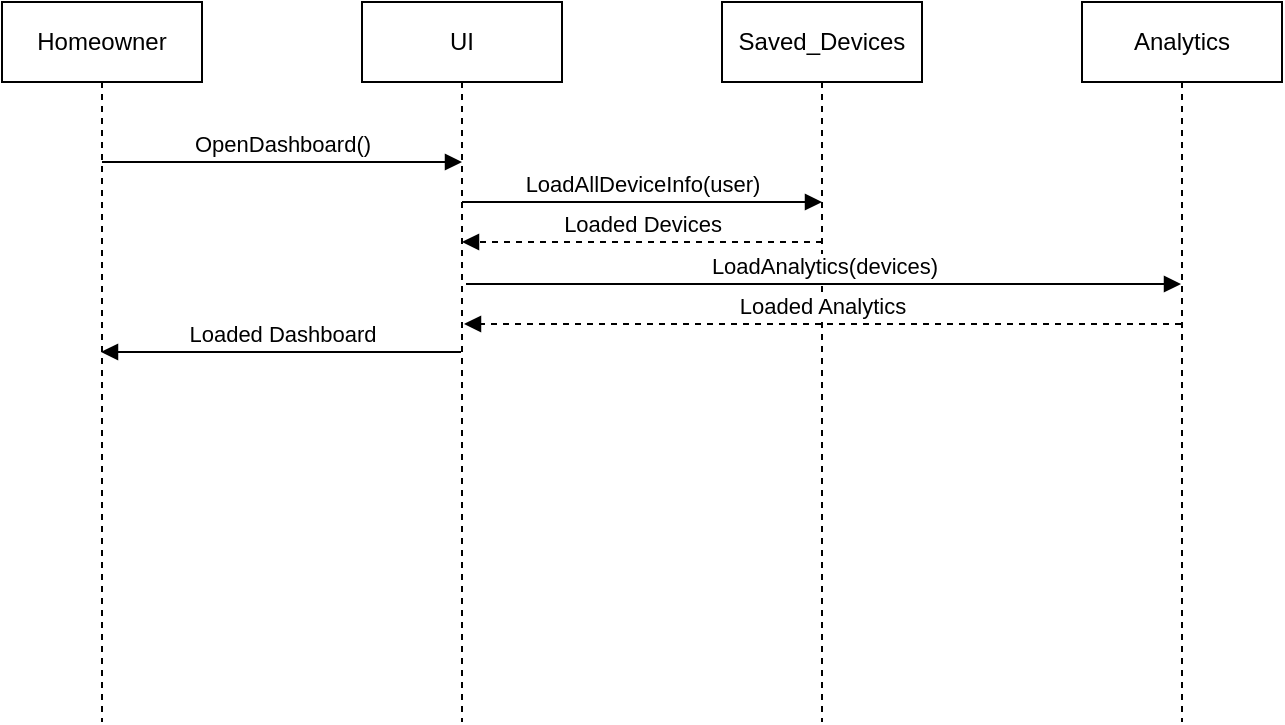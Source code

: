 <mxfile version="21.8.2" type="github">
  <diagram name="Page-1" id="2YBvvXClWsGukQMizWep">
    <mxGraphModel dx="1434" dy="750" grid="1" gridSize="10" guides="1" tooltips="1" connect="1" arrows="1" fold="1" page="1" pageScale="1" pageWidth="850" pageHeight="1100" math="0" shadow="0">
      <root>
        <mxCell id="0" />
        <mxCell id="1" parent="0" />
        <mxCell id="aM9ryv3xv72pqoxQDRHE-1" value="Homeowner" style="shape=umlLifeline;perimeter=lifelinePerimeter;whiteSpace=wrap;html=1;container=0;dropTarget=0;collapsible=0;recursiveResize=0;outlineConnect=0;portConstraint=eastwest;newEdgeStyle={&quot;edgeStyle&quot;:&quot;elbowEdgeStyle&quot;,&quot;elbow&quot;:&quot;vertical&quot;,&quot;curved&quot;:0,&quot;rounded&quot;:0};" parent="1" vertex="1">
          <mxGeometry x="40" y="40" width="100" height="360" as="geometry" />
        </mxCell>
        <mxCell id="aM9ryv3xv72pqoxQDRHE-5" value="UI" style="shape=umlLifeline;perimeter=lifelinePerimeter;whiteSpace=wrap;html=1;container=0;dropTarget=0;collapsible=0;recursiveResize=0;outlineConnect=0;portConstraint=eastwest;newEdgeStyle={&quot;edgeStyle&quot;:&quot;elbowEdgeStyle&quot;,&quot;elbow&quot;:&quot;vertical&quot;,&quot;curved&quot;:0,&quot;rounded&quot;:0};" parent="1" vertex="1">
          <mxGeometry x="220" y="40" width="100" height="360" as="geometry" />
        </mxCell>
        <mxCell id="aM9ryv3xv72pqoxQDRHE-7" value="OpenDashboard()" style="html=1;verticalAlign=bottom;endArrow=block;edgeStyle=elbowEdgeStyle;elbow=vertical;curved=0;rounded=0;" parent="1" source="aM9ryv3xv72pqoxQDRHE-1" edge="1">
          <mxGeometry relative="1" as="geometry">
            <mxPoint x="95" y="120" as="sourcePoint" />
            <Array as="points">
              <mxPoint x="180" y="120" />
            </Array>
            <mxPoint x="270" y="120" as="targetPoint" />
          </mxGeometry>
        </mxCell>
        <mxCell id="aM9ryv3xv72pqoxQDRHE-9" value="Loaded Dashboard" style="html=1;verticalAlign=bottom;endArrow=block;edgeStyle=elbowEdgeStyle;elbow=vertical;curved=0;rounded=0;" parent="1" edge="1">
          <mxGeometry relative="1" as="geometry">
            <mxPoint x="269.5" y="215" as="sourcePoint" />
            <Array as="points">
              <mxPoint x="190" y="215" />
            </Array>
            <mxPoint x="89.5" y="215" as="targetPoint" />
          </mxGeometry>
        </mxCell>
        <mxCell id="8fsABqZ9mkiLqo2HBE2c-2" value="Saved_Devices" style="shape=umlLifeline;perimeter=lifelinePerimeter;whiteSpace=wrap;html=1;container=0;dropTarget=0;collapsible=0;recursiveResize=0;outlineConnect=0;portConstraint=eastwest;newEdgeStyle={&quot;edgeStyle&quot;:&quot;elbowEdgeStyle&quot;,&quot;elbow&quot;:&quot;vertical&quot;,&quot;curved&quot;:0,&quot;rounded&quot;:0};" vertex="1" parent="1">
          <mxGeometry x="400" y="40" width="100" height="360" as="geometry" />
        </mxCell>
        <mxCell id="8fsABqZ9mkiLqo2HBE2c-4" value="Analytics" style="shape=umlLifeline;perimeter=lifelinePerimeter;whiteSpace=wrap;html=1;container=0;dropTarget=0;collapsible=0;recursiveResize=0;outlineConnect=0;portConstraint=eastwest;newEdgeStyle={&quot;edgeStyle&quot;:&quot;elbowEdgeStyle&quot;,&quot;elbow&quot;:&quot;vertical&quot;,&quot;curved&quot;:0,&quot;rounded&quot;:0};" vertex="1" parent="1">
          <mxGeometry x="580" y="40" width="100" height="360" as="geometry" />
        </mxCell>
        <mxCell id="8fsABqZ9mkiLqo2HBE2c-6" value="LoadAllDeviceInfo(user)" style="html=1;verticalAlign=bottom;endArrow=block;edgeStyle=elbowEdgeStyle;elbow=vertical;curved=0;rounded=0;" edge="1" parent="1">
          <mxGeometry relative="1" as="geometry">
            <mxPoint x="270" y="140" as="sourcePoint" />
            <Array as="points">
              <mxPoint x="361" y="140" />
            </Array>
            <mxPoint x="450" y="140" as="targetPoint" />
          </mxGeometry>
        </mxCell>
        <mxCell id="8fsABqZ9mkiLqo2HBE2c-8" value="Loaded Devices" style="html=1;verticalAlign=bottom;endArrow=block;edgeStyle=elbowEdgeStyle;elbow=vertical;curved=0;rounded=0;dashed=1;" edge="1" parent="1">
          <mxGeometry relative="1" as="geometry">
            <mxPoint x="450" y="160" as="sourcePoint" />
            <Array as="points">
              <mxPoint x="370.5" y="160" />
            </Array>
            <mxPoint x="270" y="160" as="targetPoint" />
          </mxGeometry>
        </mxCell>
        <mxCell id="8fsABqZ9mkiLqo2HBE2c-9" value="LoadAnalytics(devices)" style="html=1;verticalAlign=bottom;endArrow=block;edgeStyle=elbowEdgeStyle;elbow=vertical;curved=0;rounded=0;" edge="1" parent="1" target="8fsABqZ9mkiLqo2HBE2c-4">
          <mxGeometry relative="1" as="geometry">
            <mxPoint x="272" y="181" as="sourcePoint" />
            <Array as="points">
              <mxPoint x="363" y="181" />
            </Array>
            <mxPoint x="452" y="181" as="targetPoint" />
          </mxGeometry>
        </mxCell>
        <mxCell id="8fsABqZ9mkiLqo2HBE2c-10" value="Loaded Analytics" style="html=1;verticalAlign=bottom;endArrow=block;edgeStyle=elbowEdgeStyle;elbow=vertical;curved=0;rounded=0;dashed=1;" edge="1" parent="1" source="8fsABqZ9mkiLqo2HBE2c-4">
          <mxGeometry relative="1" as="geometry">
            <mxPoint x="451" y="201" as="sourcePoint" />
            <Array as="points">
              <mxPoint x="371.5" y="201" />
            </Array>
            <mxPoint x="271" y="201" as="targetPoint" />
          </mxGeometry>
        </mxCell>
      </root>
    </mxGraphModel>
  </diagram>
</mxfile>
